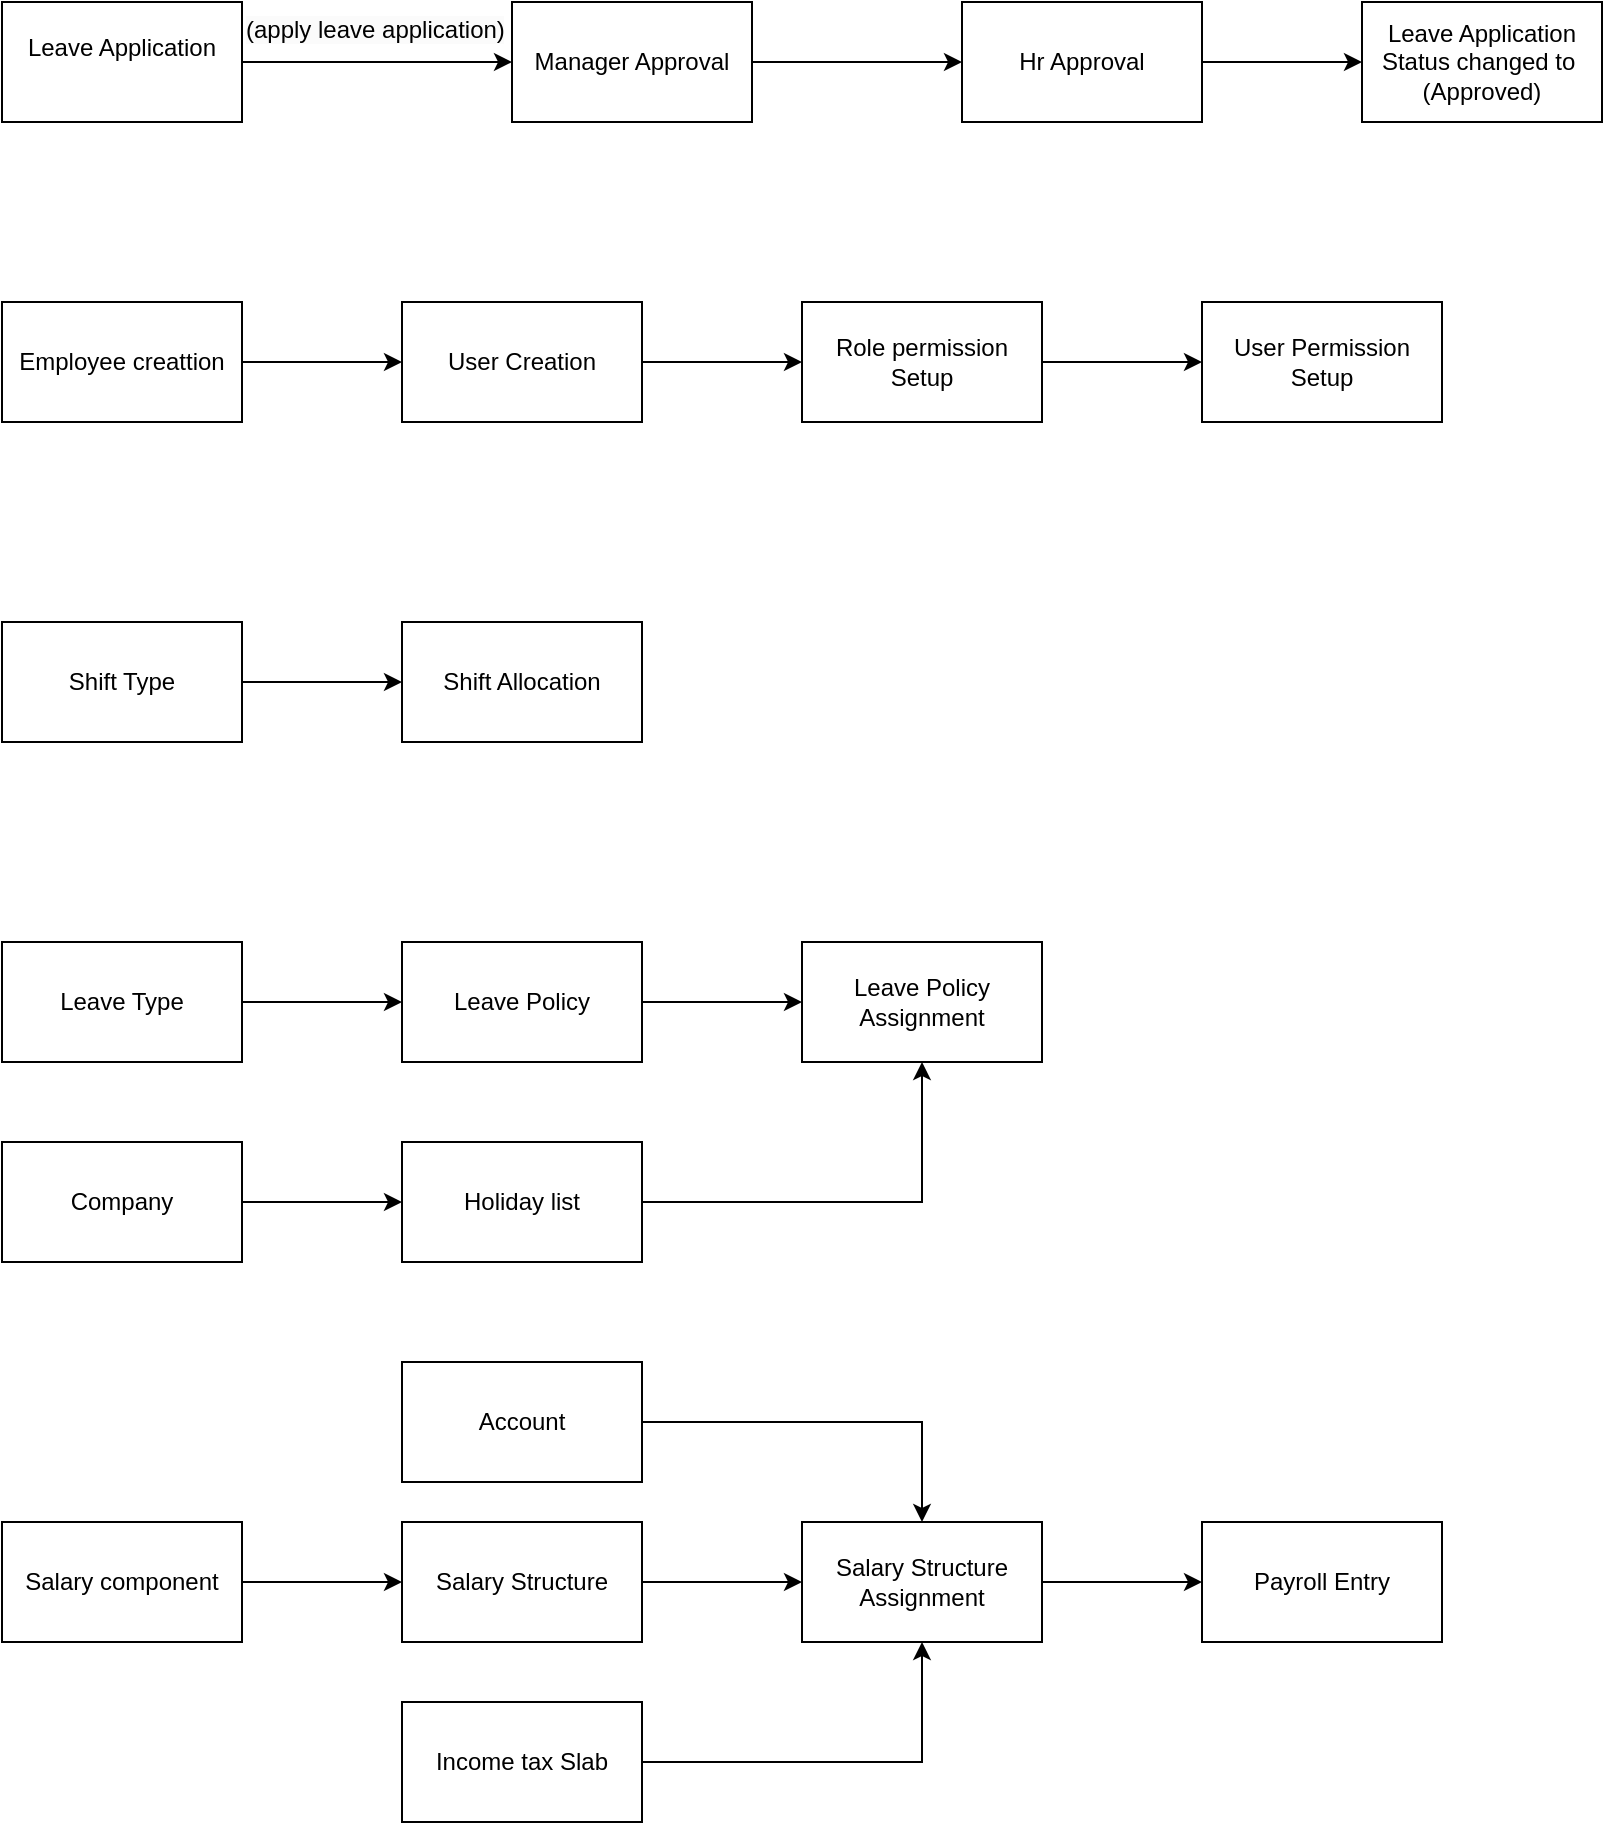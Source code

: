 <mxfile version="24.7.16">
  <diagram name="Page-1" id="ltxTjbDsIKDXTP8MXprU">
    <mxGraphModel dx="838" dy="438" grid="1" gridSize="10" guides="1" tooltips="1" connect="1" arrows="1" fold="1" page="1" pageScale="1" pageWidth="850" pageHeight="1100" math="0" shadow="0">
      <root>
        <mxCell id="0" />
        <mxCell id="1" parent="0" />
        <mxCell id="IX7F5I1TnNcRq7RptcKg-6" value="" style="edgeStyle=orthogonalEdgeStyle;rounded=0;orthogonalLoop=1;jettySize=auto;html=1;" edge="1" parent="1" source="IX7F5I1TnNcRq7RptcKg-4" target="IX7F5I1TnNcRq7RptcKg-5">
          <mxGeometry relative="1" as="geometry" />
        </mxCell>
        <mxCell id="IX7F5I1TnNcRq7RptcKg-4" value="Leave Application&lt;div&gt;&lt;br&gt;&lt;/div&gt;" style="rounded=0;whiteSpace=wrap;html=1;" vertex="1" parent="1">
          <mxGeometry x="50" y="180" width="120" height="60" as="geometry" />
        </mxCell>
        <mxCell id="IX7F5I1TnNcRq7RptcKg-9" value="" style="edgeStyle=orthogonalEdgeStyle;rounded=0;orthogonalLoop=1;jettySize=auto;html=1;" edge="1" parent="1" source="IX7F5I1TnNcRq7RptcKg-5" target="IX7F5I1TnNcRq7RptcKg-8">
          <mxGeometry relative="1" as="geometry" />
        </mxCell>
        <mxCell id="IX7F5I1TnNcRq7RptcKg-5" value="Manager Approval" style="whiteSpace=wrap;html=1;rounded=0;" vertex="1" parent="1">
          <mxGeometry x="305" y="180" width="120" height="60" as="geometry" />
        </mxCell>
        <mxCell id="IX7F5I1TnNcRq7RptcKg-7" value="&lt;span style=&quot;color: rgb(0, 0, 0); font-family: Helvetica; font-size: 12px; font-style: normal; font-variant-ligatures: normal; font-variant-caps: normal; font-weight: 400; letter-spacing: normal; orphans: 2; text-align: center; text-indent: 0px; text-transform: none; widows: 2; word-spacing: 0px; -webkit-text-stroke-width: 0px; white-space: normal; background-color: rgb(251, 251, 251); text-decoration-thickness: initial; text-decoration-style: initial; text-decoration-color: initial; display: inline !important; float: none;&quot;&gt;(apply leave application)&lt;/span&gt;" style="text;whiteSpace=wrap;html=1;" vertex="1" parent="1">
          <mxGeometry x="170" y="180" width="160" height="40" as="geometry" />
        </mxCell>
        <mxCell id="IX7F5I1TnNcRq7RptcKg-11" value="" style="edgeStyle=orthogonalEdgeStyle;rounded=0;orthogonalLoop=1;jettySize=auto;html=1;" edge="1" parent="1" source="IX7F5I1TnNcRq7RptcKg-8" target="IX7F5I1TnNcRq7RptcKg-10">
          <mxGeometry relative="1" as="geometry" />
        </mxCell>
        <mxCell id="IX7F5I1TnNcRq7RptcKg-8" value="Hr Approval" style="whiteSpace=wrap;html=1;rounded=0;" vertex="1" parent="1">
          <mxGeometry x="530" y="180" width="120" height="60" as="geometry" />
        </mxCell>
        <mxCell id="IX7F5I1TnNcRq7RptcKg-10" value="Leave Application&lt;div&gt;Status changed to&amp;nbsp;&lt;/div&gt;&lt;div&gt;(Approved)&lt;/div&gt;" style="whiteSpace=wrap;html=1;rounded=0;" vertex="1" parent="1">
          <mxGeometry x="730" y="180" width="120" height="60" as="geometry" />
        </mxCell>
        <mxCell id="IX7F5I1TnNcRq7RptcKg-14" value="" style="edgeStyle=orthogonalEdgeStyle;rounded=0;orthogonalLoop=1;jettySize=auto;html=1;" edge="1" parent="1" source="IX7F5I1TnNcRq7RptcKg-12" target="IX7F5I1TnNcRq7RptcKg-13">
          <mxGeometry relative="1" as="geometry" />
        </mxCell>
        <mxCell id="IX7F5I1TnNcRq7RptcKg-12" value="Employee creattion" style="rounded=0;whiteSpace=wrap;html=1;" vertex="1" parent="1">
          <mxGeometry x="50" y="330" width="120" height="60" as="geometry" />
        </mxCell>
        <mxCell id="IX7F5I1TnNcRq7RptcKg-16" value="" style="edgeStyle=orthogonalEdgeStyle;rounded=0;orthogonalLoop=1;jettySize=auto;html=1;" edge="1" parent="1" source="IX7F5I1TnNcRq7RptcKg-13" target="IX7F5I1TnNcRq7RptcKg-15">
          <mxGeometry relative="1" as="geometry" />
        </mxCell>
        <mxCell id="IX7F5I1TnNcRq7RptcKg-13" value="User Creation" style="whiteSpace=wrap;html=1;rounded=0;" vertex="1" parent="1">
          <mxGeometry x="250" y="330" width="120" height="60" as="geometry" />
        </mxCell>
        <mxCell id="IX7F5I1TnNcRq7RptcKg-18" value="" style="edgeStyle=orthogonalEdgeStyle;rounded=0;orthogonalLoop=1;jettySize=auto;html=1;" edge="1" parent="1" source="IX7F5I1TnNcRq7RptcKg-15" target="IX7F5I1TnNcRq7RptcKg-17">
          <mxGeometry relative="1" as="geometry" />
        </mxCell>
        <mxCell id="IX7F5I1TnNcRq7RptcKg-15" value="Role permission Setup" style="whiteSpace=wrap;html=1;rounded=0;" vertex="1" parent="1">
          <mxGeometry x="450" y="330" width="120" height="60" as="geometry" />
        </mxCell>
        <mxCell id="IX7F5I1TnNcRq7RptcKg-17" value="User Permission Setup" style="whiteSpace=wrap;html=1;rounded=0;" vertex="1" parent="1">
          <mxGeometry x="650" y="330" width="120" height="60" as="geometry" />
        </mxCell>
        <mxCell id="IX7F5I1TnNcRq7RptcKg-23" value="" style="edgeStyle=orthogonalEdgeStyle;rounded=0;orthogonalLoop=1;jettySize=auto;html=1;" edge="1" parent="1" source="IX7F5I1TnNcRq7RptcKg-21" target="IX7F5I1TnNcRq7RptcKg-22">
          <mxGeometry relative="1" as="geometry" />
        </mxCell>
        <mxCell id="IX7F5I1TnNcRq7RptcKg-21" value="Shift Type" style="rounded=0;whiteSpace=wrap;html=1;" vertex="1" parent="1">
          <mxGeometry x="50" y="490" width="120" height="60" as="geometry" />
        </mxCell>
        <mxCell id="IX7F5I1TnNcRq7RptcKg-22" value="Shift Allocation" style="whiteSpace=wrap;html=1;rounded=0;" vertex="1" parent="1">
          <mxGeometry x="250" y="490" width="120" height="60" as="geometry" />
        </mxCell>
        <mxCell id="IX7F5I1TnNcRq7RptcKg-28" value="" style="edgeStyle=orthogonalEdgeStyle;rounded=0;orthogonalLoop=1;jettySize=auto;html=1;" edge="1" parent="1" source="IX7F5I1TnNcRq7RptcKg-26" target="IX7F5I1TnNcRq7RptcKg-27">
          <mxGeometry relative="1" as="geometry" />
        </mxCell>
        <mxCell id="IX7F5I1TnNcRq7RptcKg-26" value="Leave Type" style="rounded=0;whiteSpace=wrap;html=1;" vertex="1" parent="1">
          <mxGeometry x="50" y="650" width="120" height="60" as="geometry" />
        </mxCell>
        <mxCell id="IX7F5I1TnNcRq7RptcKg-30" value="" style="edgeStyle=orthogonalEdgeStyle;rounded=0;orthogonalLoop=1;jettySize=auto;html=1;" edge="1" parent="1" source="IX7F5I1TnNcRq7RptcKg-27" target="IX7F5I1TnNcRq7RptcKg-29">
          <mxGeometry relative="1" as="geometry" />
        </mxCell>
        <mxCell id="IX7F5I1TnNcRq7RptcKg-27" value="Leave Policy" style="whiteSpace=wrap;html=1;rounded=0;" vertex="1" parent="1">
          <mxGeometry x="250" y="650" width="120" height="60" as="geometry" />
        </mxCell>
        <mxCell id="IX7F5I1TnNcRq7RptcKg-29" value="Leave Policy Assignment" style="whiteSpace=wrap;html=1;rounded=0;" vertex="1" parent="1">
          <mxGeometry x="450" y="650" width="120" height="60" as="geometry" />
        </mxCell>
        <mxCell id="IX7F5I1TnNcRq7RptcKg-32" style="edgeStyle=orthogonalEdgeStyle;rounded=0;orthogonalLoop=1;jettySize=auto;html=1;entryX=0.5;entryY=1;entryDx=0;entryDy=0;" edge="1" parent="1" source="IX7F5I1TnNcRq7RptcKg-31" target="IX7F5I1TnNcRq7RptcKg-29">
          <mxGeometry relative="1" as="geometry" />
        </mxCell>
        <mxCell id="IX7F5I1TnNcRq7RptcKg-31" value="Holiday list" style="rounded=0;whiteSpace=wrap;html=1;" vertex="1" parent="1">
          <mxGeometry x="250" y="750" width="120" height="60" as="geometry" />
        </mxCell>
        <mxCell id="IX7F5I1TnNcRq7RptcKg-34" style="edgeStyle=orthogonalEdgeStyle;rounded=0;orthogonalLoop=1;jettySize=auto;html=1;entryX=0;entryY=0.5;entryDx=0;entryDy=0;" edge="1" parent="1" source="IX7F5I1TnNcRq7RptcKg-33" target="IX7F5I1TnNcRq7RptcKg-31">
          <mxGeometry relative="1" as="geometry" />
        </mxCell>
        <mxCell id="IX7F5I1TnNcRq7RptcKg-33" value="Company" style="rounded=0;whiteSpace=wrap;html=1;" vertex="1" parent="1">
          <mxGeometry x="50" y="750" width="120" height="60" as="geometry" />
        </mxCell>
        <mxCell id="IX7F5I1TnNcRq7RptcKg-37" value="" style="edgeStyle=orthogonalEdgeStyle;rounded=0;orthogonalLoop=1;jettySize=auto;html=1;" edge="1" parent="1" source="IX7F5I1TnNcRq7RptcKg-35" target="IX7F5I1TnNcRq7RptcKg-36">
          <mxGeometry relative="1" as="geometry" />
        </mxCell>
        <mxCell id="IX7F5I1TnNcRq7RptcKg-35" value="Salary component" style="rounded=0;whiteSpace=wrap;html=1;" vertex="1" parent="1">
          <mxGeometry x="50" y="940" width="120" height="60" as="geometry" />
        </mxCell>
        <mxCell id="IX7F5I1TnNcRq7RptcKg-39" value="" style="edgeStyle=orthogonalEdgeStyle;rounded=0;orthogonalLoop=1;jettySize=auto;html=1;" edge="1" parent="1" source="IX7F5I1TnNcRq7RptcKg-36" target="IX7F5I1TnNcRq7RptcKg-38">
          <mxGeometry relative="1" as="geometry" />
        </mxCell>
        <mxCell id="IX7F5I1TnNcRq7RptcKg-36" value="Salary Structure" style="whiteSpace=wrap;html=1;rounded=0;" vertex="1" parent="1">
          <mxGeometry x="250" y="940" width="120" height="60" as="geometry" />
        </mxCell>
        <mxCell id="IX7F5I1TnNcRq7RptcKg-41" value="" style="edgeStyle=orthogonalEdgeStyle;rounded=0;orthogonalLoop=1;jettySize=auto;html=1;" edge="1" parent="1" source="IX7F5I1TnNcRq7RptcKg-38" target="IX7F5I1TnNcRq7RptcKg-40">
          <mxGeometry relative="1" as="geometry" />
        </mxCell>
        <mxCell id="IX7F5I1TnNcRq7RptcKg-38" value="Salary Structure Assignment" style="whiteSpace=wrap;html=1;rounded=0;" vertex="1" parent="1">
          <mxGeometry x="450" y="940" width="120" height="60" as="geometry" />
        </mxCell>
        <mxCell id="IX7F5I1TnNcRq7RptcKg-40" value="Payroll Entry" style="whiteSpace=wrap;html=1;rounded=0;" vertex="1" parent="1">
          <mxGeometry x="650" y="940" width="120" height="60" as="geometry" />
        </mxCell>
        <mxCell id="IX7F5I1TnNcRq7RptcKg-43" style="edgeStyle=orthogonalEdgeStyle;rounded=0;orthogonalLoop=1;jettySize=auto;html=1;entryX=0.5;entryY=1;entryDx=0;entryDy=0;" edge="1" parent="1" source="IX7F5I1TnNcRq7RptcKg-42" target="IX7F5I1TnNcRq7RptcKg-38">
          <mxGeometry relative="1" as="geometry" />
        </mxCell>
        <mxCell id="IX7F5I1TnNcRq7RptcKg-42" value="Income tax Slab" style="rounded=0;whiteSpace=wrap;html=1;" vertex="1" parent="1">
          <mxGeometry x="250" y="1030" width="120" height="60" as="geometry" />
        </mxCell>
        <mxCell id="IX7F5I1TnNcRq7RptcKg-45" style="edgeStyle=orthogonalEdgeStyle;rounded=0;orthogonalLoop=1;jettySize=auto;html=1;entryX=0.5;entryY=0;entryDx=0;entryDy=0;" edge="1" parent="1" source="IX7F5I1TnNcRq7RptcKg-44" target="IX7F5I1TnNcRq7RptcKg-38">
          <mxGeometry relative="1" as="geometry" />
        </mxCell>
        <mxCell id="IX7F5I1TnNcRq7RptcKg-44" value="Account" style="rounded=0;whiteSpace=wrap;html=1;" vertex="1" parent="1">
          <mxGeometry x="250" y="860" width="120" height="60" as="geometry" />
        </mxCell>
      </root>
    </mxGraphModel>
  </diagram>
</mxfile>
